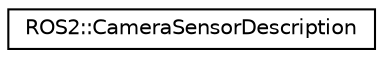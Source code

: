 digraph "Graphical Class Hierarchy"
{
 // LATEX_PDF_SIZE
  edge [fontname="Helvetica",fontsize="10",labelfontname="Helvetica",labelfontsize="10"];
  node [fontname="Helvetica",fontsize="10",shape=record];
  rankdir="LR";
  Node0 [label="ROS2::CameraSensorDescription",height=0.2,width=0.4,color="black", fillcolor="white", style="filled",URL="$struct_r_o_s2_1_1_camera_sensor_description.html",tooltip="Structure containing all information required to create the camera sensor."];
}
